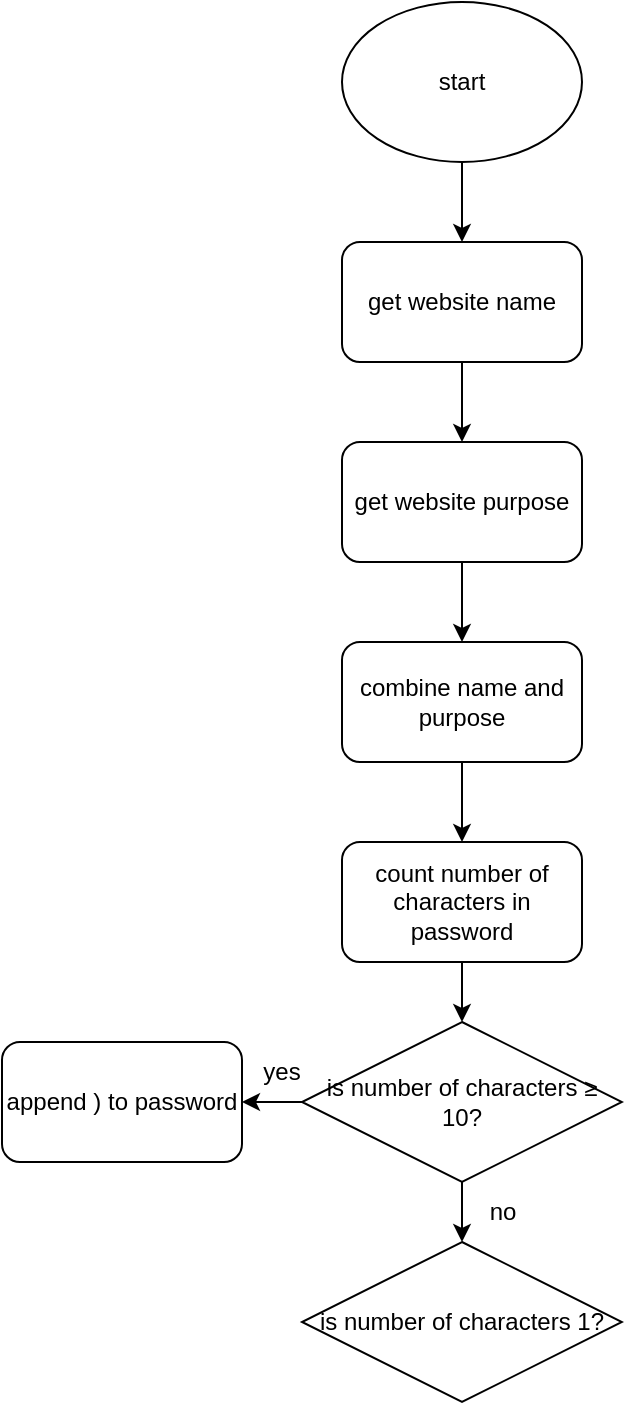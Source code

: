 <mxfile version="22.0.4" type="github">
  <diagram id="C5RBs43oDa-KdzZeNtuy" name="Page-1">
    <mxGraphModel dx="1434" dy="758" grid="1" gridSize="10" guides="1" tooltips="1" connect="1" arrows="1" fold="1" page="1" pageScale="1" pageWidth="827" pageHeight="1169" math="0" shadow="0">
      <root>
        <mxCell id="WIyWlLk6GJQsqaUBKTNV-0" />
        <mxCell id="WIyWlLk6GJQsqaUBKTNV-1" parent="WIyWlLk6GJQsqaUBKTNV-0" />
        <mxCell id="_a08THzZfKDhMIew0P52-6" value="" style="edgeStyle=orthogonalEdgeStyle;rounded=0;orthogonalLoop=1;jettySize=auto;html=1;" edge="1" parent="WIyWlLk6GJQsqaUBKTNV-1" source="_a08THzZfKDhMIew0P52-1" target="_a08THzZfKDhMIew0P52-2">
          <mxGeometry relative="1" as="geometry" />
        </mxCell>
        <mxCell id="_a08THzZfKDhMIew0P52-1" value="start" style="ellipse;whiteSpace=wrap;html=1;" vertex="1" parent="WIyWlLk6GJQsqaUBKTNV-1">
          <mxGeometry x="280" y="80" width="120" height="80" as="geometry" />
        </mxCell>
        <mxCell id="_a08THzZfKDhMIew0P52-7" value="" style="edgeStyle=orthogonalEdgeStyle;rounded=0;orthogonalLoop=1;jettySize=auto;html=1;" edge="1" parent="WIyWlLk6GJQsqaUBKTNV-1" source="_a08THzZfKDhMIew0P52-2" target="_a08THzZfKDhMIew0P52-3">
          <mxGeometry relative="1" as="geometry" />
        </mxCell>
        <mxCell id="_a08THzZfKDhMIew0P52-2" value="get website name" style="rounded=1;whiteSpace=wrap;html=1;" vertex="1" parent="WIyWlLk6GJQsqaUBKTNV-1">
          <mxGeometry x="280" y="200" width="120" height="60" as="geometry" />
        </mxCell>
        <mxCell id="_a08THzZfKDhMIew0P52-8" value="" style="edgeStyle=orthogonalEdgeStyle;rounded=0;orthogonalLoop=1;jettySize=auto;html=1;" edge="1" parent="WIyWlLk6GJQsqaUBKTNV-1" source="_a08THzZfKDhMIew0P52-3" target="_a08THzZfKDhMIew0P52-4">
          <mxGeometry relative="1" as="geometry" />
        </mxCell>
        <mxCell id="_a08THzZfKDhMIew0P52-3" value="get website purpose" style="rounded=1;whiteSpace=wrap;html=1;" vertex="1" parent="WIyWlLk6GJQsqaUBKTNV-1">
          <mxGeometry x="280" y="300" width="120" height="60" as="geometry" />
        </mxCell>
        <mxCell id="_a08THzZfKDhMIew0P52-9" value="" style="edgeStyle=orthogonalEdgeStyle;rounded=0;orthogonalLoop=1;jettySize=auto;html=1;" edge="1" parent="WIyWlLk6GJQsqaUBKTNV-1" source="_a08THzZfKDhMIew0P52-4" target="_a08THzZfKDhMIew0P52-5">
          <mxGeometry relative="1" as="geometry" />
        </mxCell>
        <mxCell id="_a08THzZfKDhMIew0P52-4" value="combine name and purpose" style="rounded=1;whiteSpace=wrap;html=1;" vertex="1" parent="WIyWlLk6GJQsqaUBKTNV-1">
          <mxGeometry x="280" y="400" width="120" height="60" as="geometry" />
        </mxCell>
        <mxCell id="_a08THzZfKDhMIew0P52-15" value="" style="edgeStyle=orthogonalEdgeStyle;rounded=0;orthogonalLoop=1;jettySize=auto;html=1;" edge="1" parent="WIyWlLk6GJQsqaUBKTNV-1" source="_a08THzZfKDhMIew0P52-5" target="_a08THzZfKDhMIew0P52-14">
          <mxGeometry relative="1" as="geometry" />
        </mxCell>
        <mxCell id="_a08THzZfKDhMIew0P52-5" value="count number of characters in password" style="rounded=1;whiteSpace=wrap;html=1;" vertex="1" parent="WIyWlLk6GJQsqaUBKTNV-1">
          <mxGeometry x="280" y="500" width="120" height="60" as="geometry" />
        </mxCell>
        <mxCell id="_a08THzZfKDhMIew0P52-11" value="append ) to password" style="rounded=1;whiteSpace=wrap;html=1;" vertex="1" parent="WIyWlLk6GJQsqaUBKTNV-1">
          <mxGeometry x="110" y="600" width="120" height="60" as="geometry" />
        </mxCell>
        <mxCell id="_a08THzZfKDhMIew0P52-16" value="" style="edgeStyle=orthogonalEdgeStyle;rounded=0;orthogonalLoop=1;jettySize=auto;html=1;" edge="1" parent="WIyWlLk6GJQsqaUBKTNV-1" source="_a08THzZfKDhMIew0P52-14" target="_a08THzZfKDhMIew0P52-11">
          <mxGeometry relative="1" as="geometry" />
        </mxCell>
        <mxCell id="_a08THzZfKDhMIew0P52-21" value="" style="edgeStyle=orthogonalEdgeStyle;rounded=0;orthogonalLoop=1;jettySize=auto;html=1;" edge="1" parent="WIyWlLk6GJQsqaUBKTNV-1" source="_a08THzZfKDhMIew0P52-14" target="_a08THzZfKDhMIew0P52-20">
          <mxGeometry relative="1" as="geometry" />
        </mxCell>
        <mxCell id="_a08THzZfKDhMIew0P52-14" value="is number of characters&amp;nbsp;≥ 10?" style="rhombus;whiteSpace=wrap;html=1;" vertex="1" parent="WIyWlLk6GJQsqaUBKTNV-1">
          <mxGeometry x="260" y="590" width="160" height="80" as="geometry" />
        </mxCell>
        <mxCell id="_a08THzZfKDhMIew0P52-17" value="yes" style="text;html=1;strokeColor=none;fillColor=none;align=center;verticalAlign=middle;whiteSpace=wrap;rounded=0;" vertex="1" parent="WIyWlLk6GJQsqaUBKTNV-1">
          <mxGeometry x="220" y="600" width="60" height="30" as="geometry" />
        </mxCell>
        <mxCell id="_a08THzZfKDhMIew0P52-20" value="is number of characters 1?" style="rhombus;whiteSpace=wrap;html=1;" vertex="1" parent="WIyWlLk6GJQsqaUBKTNV-1">
          <mxGeometry x="260" y="700" width="160" height="80" as="geometry" />
        </mxCell>
        <mxCell id="_a08THzZfKDhMIew0P52-22" value="no" style="text;html=1;align=center;verticalAlign=middle;resizable=0;points=[];autosize=1;strokeColor=none;fillColor=none;" vertex="1" parent="WIyWlLk6GJQsqaUBKTNV-1">
          <mxGeometry x="340" y="670" width="40" height="30" as="geometry" />
        </mxCell>
      </root>
    </mxGraphModel>
  </diagram>
</mxfile>
